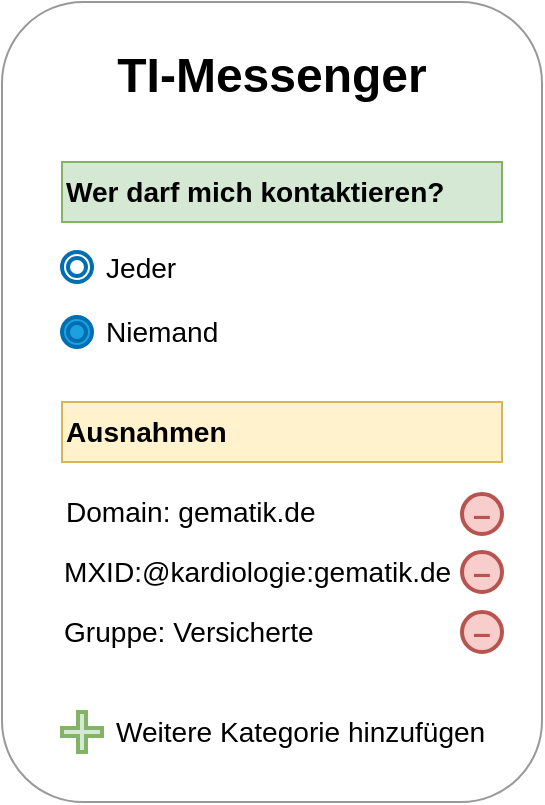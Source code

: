 <mxfile>
    <diagram name="Berechtigung-UI" id="5W39nyvdsAi6H0qSFlow">
        <mxGraphModel dx="775" dy="823" grid="1" gridSize="10" guides="1" tooltips="1" connect="1" arrows="1" fold="1" page="1" pageScale="1" pageWidth="827" pageHeight="1169" math="0" shadow="0">
            <root>
                <mxCell id="0"/>
                <mxCell id="1" parent="0"/>
                <mxCell id="DQwhOIoZfkcR7J3Anc3N-1" value="&lt;h1&gt;TI-Messenger&lt;/h1&gt;" style="rounded=1;whiteSpace=wrap;html=1;verticalAlign=top;glass=0;shadow=0;strokeColor=#999999;" parent="1" vertex="1">
                    <mxGeometry x="90" y="60" width="270" height="400" as="geometry"/>
                </mxCell>
                <mxCell id="DQwhOIoZfkcR7J3Anc3N-2" value="&lt;h3&gt;Wer darf mich kontaktieren?&lt;/h3&gt;" style="rounded=0;whiteSpace=wrap;html=1;fillColor=#d5e8d4;strokeColor=#82b366;align=left;" parent="1" vertex="1">
                    <mxGeometry x="120" y="140" width="220" height="30" as="geometry"/>
                </mxCell>
                <mxCell id="DQwhOIoZfkcR7J3Anc3N-16" value="" style="group" parent="1" vertex="1" connectable="0">
                    <mxGeometry x="120" y="177.5" width="80" height="30" as="geometry"/>
                </mxCell>
                <mxCell id="DQwhOIoZfkcR7J3Anc3N-8" value="" style="ellipse;shape=doubleEllipse;whiteSpace=wrap;html=1;aspect=fixed;strokeWidth=2;strokeColor=#006EAF;" parent="DQwhOIoZfkcR7J3Anc3N-16" vertex="1">
                    <mxGeometry y="7.5" width="15" height="15" as="geometry"/>
                </mxCell>
                <mxCell id="DQwhOIoZfkcR7J3Anc3N-9" value="&lt;p&gt;&lt;font style=&quot;font-size: 14.04px;&quot;&gt;Jeder&lt;/font&gt;&lt;/p&gt;" style="text;html=1;align=left;verticalAlign=middle;whiteSpace=wrap;rounded=0;" parent="DQwhOIoZfkcR7J3Anc3N-16" vertex="1">
                    <mxGeometry x="20" width="60" height="30" as="geometry"/>
                </mxCell>
                <mxCell id="DQwhOIoZfkcR7J3Anc3N-17" value="" style="group" parent="1" vertex="1" connectable="0">
                    <mxGeometry x="120" y="210" width="80" height="30" as="geometry"/>
                </mxCell>
                <mxCell id="DQwhOIoZfkcR7J3Anc3N-18" value="" style="ellipse;shape=doubleEllipse;whiteSpace=wrap;html=1;aspect=fixed;fillColor=#1ba1e2;fontColor=#ffffff;strokeColor=#006EAF;strokeWidth=2;" parent="DQwhOIoZfkcR7J3Anc3N-17" vertex="1">
                    <mxGeometry y="7.5" width="15" height="15" as="geometry"/>
                </mxCell>
                <mxCell id="DQwhOIoZfkcR7J3Anc3N-19" value="&lt;p&gt;&lt;font style=&quot;font-size: 14.04px;&quot;&gt;Niemand&lt;/font&gt;&lt;/p&gt;" style="text;html=1;align=left;verticalAlign=middle;whiteSpace=wrap;rounded=0;" parent="DQwhOIoZfkcR7J3Anc3N-17" vertex="1">
                    <mxGeometry x="20" width="60" height="30" as="geometry"/>
                </mxCell>
                <mxCell id="DQwhOIoZfkcR7J3Anc3N-20" value="&lt;h3&gt;Ausnahmen&lt;/h3&gt;" style="rounded=0;whiteSpace=wrap;html=1;fillColor=#fff2cc;strokeColor=#d6b656;align=left;" parent="1" vertex="1">
                    <mxGeometry x="120" y="260" width="220" height="30" as="geometry"/>
                </mxCell>
                <mxCell id="DQwhOIoZfkcR7J3Anc3N-24" value="" style="group" parent="1" vertex="1" connectable="0">
                    <mxGeometry x="120" y="300" width="210" height="30" as="geometry"/>
                </mxCell>
                <mxCell id="DQwhOIoZfkcR7J3Anc3N-25" value="" style="group" parent="DQwhOIoZfkcR7J3Anc3N-24" vertex="1" connectable="0">
                    <mxGeometry width="210" height="30" as="geometry"/>
                </mxCell>
                <mxCell id="DQwhOIoZfkcR7J3Anc3N-26" value="&lt;b&gt;&lt;font style=&quot;font-size: 16px;&quot; color=&quot;#b85450&quot;&gt;–&lt;/font&gt;&lt;/b&gt;" style="ellipse;whiteSpace=wrap;html=1;fillColor=#f8cecc;strokeColor=#b85450;strokeWidth=2;" parent="DQwhOIoZfkcR7J3Anc3N-25" vertex="1">
                    <mxGeometry x="200" y="6" width="20" height="20" as="geometry"/>
                </mxCell>
                <mxCell id="DQwhOIoZfkcR7J3Anc3N-27" value="&lt;font style=&quot;font-size: 14.04px;&quot;&gt;Domain: gematik.de&lt;/font&gt;" style="text;html=1;align=left;verticalAlign=middle;whiteSpace=wrap;rounded=0;" parent="DQwhOIoZfkcR7J3Anc3N-25" vertex="1">
                    <mxGeometry width="190" height="30" as="geometry"/>
                </mxCell>
                <mxCell id="DQwhOIoZfkcR7J3Anc3N-38" value="" style="group" parent="1" vertex="1" connectable="0">
                    <mxGeometry x="120" y="410" width="225" height="30" as="geometry"/>
                </mxCell>
                <mxCell id="DQwhOIoZfkcR7J3Anc3N-35" value="" style="shape=cross;whiteSpace=wrap;html=1;fillColor=#d5e8d4;strokeColor=#82b366;strokeWidth=2;" parent="DQwhOIoZfkcR7J3Anc3N-38" vertex="1">
                    <mxGeometry y="5" width="20" height="20" as="geometry"/>
                </mxCell>
                <mxCell id="DQwhOIoZfkcR7J3Anc3N-37" value="&lt;font style=&quot;font-size: 14.04px;&quot;&gt;Weitere Kategorie hinzufügen&lt;/font&gt;" style="text;html=1;align=left;verticalAlign=middle;whiteSpace=wrap;rounded=0;" parent="DQwhOIoZfkcR7J3Anc3N-38" vertex="1">
                    <mxGeometry x="25" width="200" height="30" as="geometry"/>
                </mxCell>
                <mxCell id="2" value="" style="group" parent="1" vertex="1" connectable="0">
                    <mxGeometry x="120" y="330" width="210" height="30" as="geometry"/>
                </mxCell>
                <mxCell id="3" value="" style="group" parent="2" vertex="1" connectable="0">
                    <mxGeometry width="210" height="30" as="geometry"/>
                </mxCell>
                <mxCell id="4" value="&lt;b&gt;&lt;font style=&quot;font-size: 16px;&quot; color=&quot;#b85450&quot;&gt;–&lt;/font&gt;&lt;/b&gt;" style="ellipse;whiteSpace=wrap;html=1;fillColor=#f8cecc;strokeColor=#b85450;strokeWidth=2;" parent="3" vertex="1">
                    <mxGeometry x="200" y="5" width="20" height="20" as="geometry"/>
                </mxCell>
                <mxCell id="5" value="&lt;font style=&quot;font-size: 14.04px;&quot;&gt;MXID:@kardiologie:gematik.de&lt;/font&gt;" style="text;html=1;align=left;verticalAlign=middle;whiteSpace=wrap;rounded=0;" parent="3" vertex="1">
                    <mxGeometry x="-1" width="190" height="30" as="geometry"/>
                </mxCell>
                <mxCell id="6" value="" style="group" vertex="1" connectable="0" parent="1">
                    <mxGeometry x="120" y="360" width="210" height="30" as="geometry"/>
                </mxCell>
                <mxCell id="7" value="" style="group" vertex="1" connectable="0" parent="6">
                    <mxGeometry width="210" height="30" as="geometry"/>
                </mxCell>
                <mxCell id="8" value="&lt;b&gt;&lt;font style=&quot;font-size: 16px;&quot; color=&quot;#b85450&quot;&gt;–&lt;/font&gt;&lt;/b&gt;" style="ellipse;whiteSpace=wrap;html=1;fillColor=#f8cecc;strokeColor=#b85450;strokeWidth=2;" vertex="1" parent="7">
                    <mxGeometry x="200" y="5" width="20" height="20" as="geometry"/>
                </mxCell>
                <mxCell id="9" value="&lt;font style=&quot;font-size: 14.04px;&quot;&gt;Gruppe: Versicherte&lt;/font&gt;" style="text;html=1;align=left;verticalAlign=middle;whiteSpace=wrap;rounded=0;" vertex="1" parent="7">
                    <mxGeometry x="-1" width="190" height="30" as="geometry"/>
                </mxCell>
            </root>
        </mxGraphModel>
    </diagram>
</mxfile>